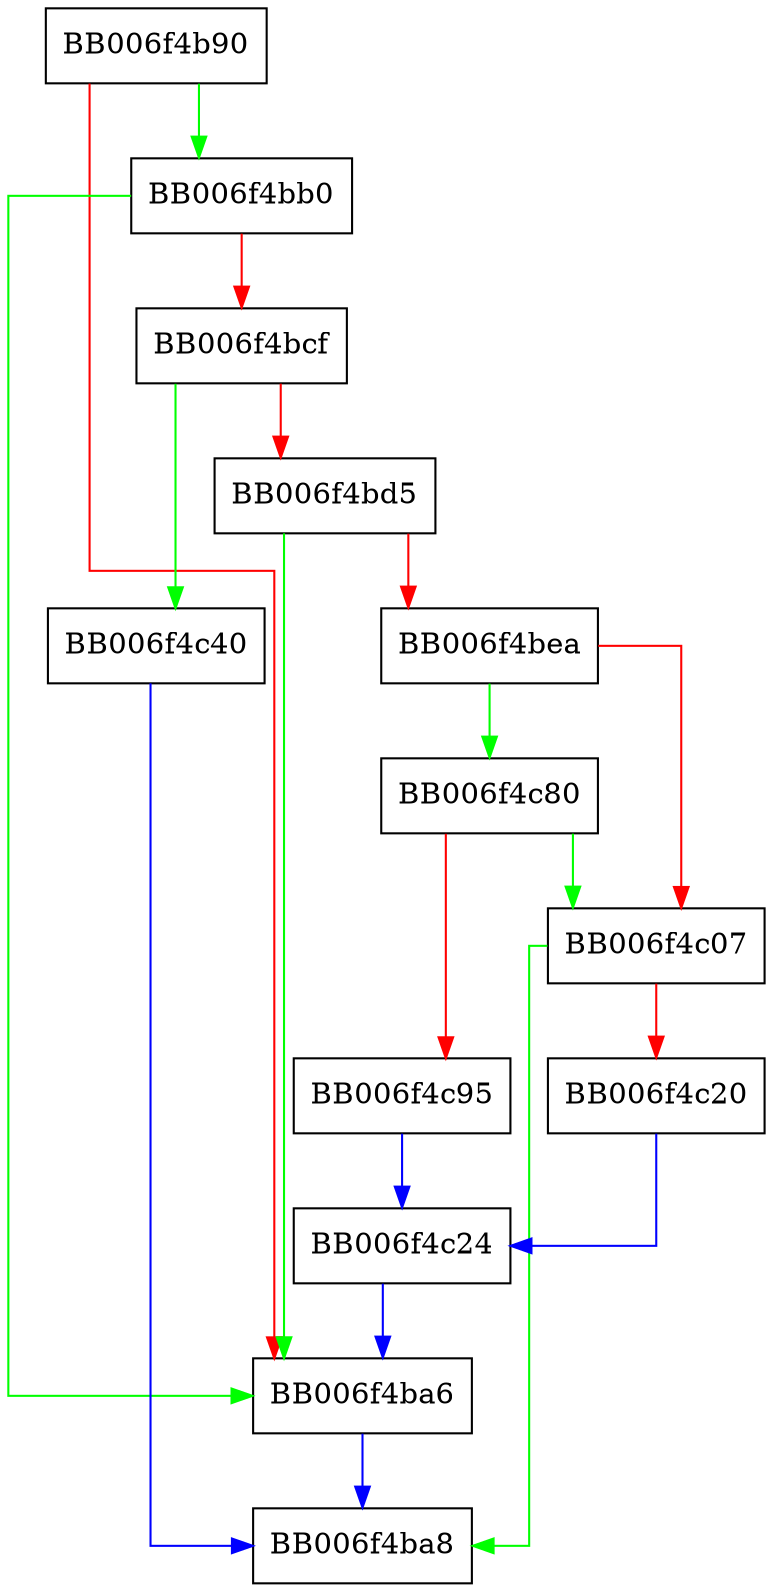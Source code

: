 digraph rsa_sha256_verify_message_init {
  node [shape="box"];
  graph [splines=ortho];
  BB006f4b90 -> BB006f4bb0 [color="green"];
  BB006f4b90 -> BB006f4ba6 [color="red"];
  BB006f4ba6 -> BB006f4ba8 [color="blue"];
  BB006f4bb0 -> BB006f4ba6 [color="green"];
  BB006f4bb0 -> BB006f4bcf [color="red"];
  BB006f4bcf -> BB006f4c40 [color="green"];
  BB006f4bcf -> BB006f4bd5 [color="red"];
  BB006f4bd5 -> BB006f4ba6 [color="green"];
  BB006f4bd5 -> BB006f4bea [color="red"];
  BB006f4bea -> BB006f4c80 [color="green"];
  BB006f4bea -> BB006f4c07 [color="red"];
  BB006f4c07 -> BB006f4ba8 [color="green"];
  BB006f4c07 -> BB006f4c20 [color="red"];
  BB006f4c20 -> BB006f4c24 [color="blue"];
  BB006f4c24 -> BB006f4ba6 [color="blue"];
  BB006f4c40 -> BB006f4ba8 [color="blue"];
  BB006f4c80 -> BB006f4c07 [color="green"];
  BB006f4c80 -> BB006f4c95 [color="red"];
  BB006f4c95 -> BB006f4c24 [color="blue"];
}